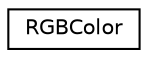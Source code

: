 digraph "Graphical Class Hierarchy"
{
  edge [fontname="Helvetica",fontsize="10",labelfontname="Helvetica",labelfontsize="10"];
  node [fontname="Helvetica",fontsize="10",shape=record];
  rankdir="LR";
  Node0 [label="RGBColor",height=0.2,width=0.4,color="black", fillcolor="white", style="filled",URL="$da/da9/class_r_g_b_color.html"];
}
